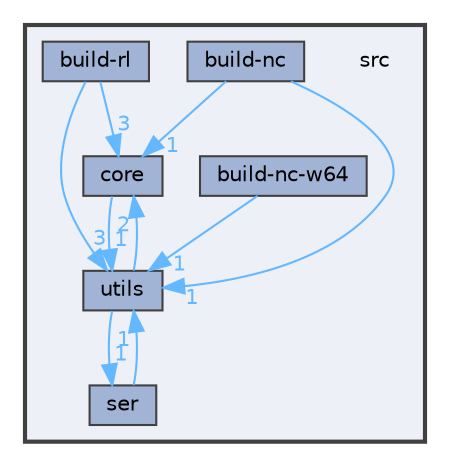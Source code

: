 digraph "src"
{
 // LATEX_PDF_SIZE
  bgcolor="transparent";
  edge [fontname=Helvetica,fontsize=10,labelfontname=Helvetica,labelfontsize=10];
  node [fontname=Helvetica,fontsize=10,shape=box,height=0.2,width=0.4];
  compound=true
  subgraph clusterdir_68267d1309a1af8e8297ef4c3efbcdba {
    graph [ bgcolor="#edf0f7", pencolor="grey25", label="", fontname=Helvetica,fontsize=10 style="filled,bold", URL="dir_68267d1309a1af8e8297ef4c3efbcdba.html",tooltip=""]
    dir_68267d1309a1af8e8297ef4c3efbcdba [shape=plaintext, label="src"];
  dir_5ca5081a2d22d2ec5cf333ff7f0baca8 [label="build-nc", fillcolor="#a2b4d6", color="grey25", style="filled", URL="dir_5ca5081a2d22d2ec5cf333ff7f0baca8.html",tooltip=""];
  dir_0fe36c70dd7c152a90bc530baf552f16 [label="build-nc-w64", fillcolor="#a2b4d6", color="grey25", style="filled", URL="dir_0fe36c70dd7c152a90bc530baf552f16.html",tooltip=""];
  dir_b75c614611a8a321d465344603253fbb [label="build-rl", fillcolor="#a2b4d6", color="grey25", style="filled", URL="dir_b75c614611a8a321d465344603253fbb.html",tooltip=""];
  dir_aebb8dcc11953d78e620bbef0b9e2183 [label="core", fillcolor="#a2b4d6", color="grey25", style="filled", URL="dir_aebb8dcc11953d78e620bbef0b9e2183.html",tooltip=""];
  dir_984b8f3b44408dd4ae3ffc529732939a [label="ser", fillcolor="#a2b4d6", color="grey25", style="filled", URL="dir_984b8f3b44408dd4ae3ffc529732939a.html",tooltip=""];
  dir_313caf1132e152dd9b58bea13a4052ca [label="utils", fillcolor="#a2b4d6", color="grey25", style="filled", URL="dir_313caf1132e152dd9b58bea13a4052ca.html",tooltip=""];
  }
  dir_5ca5081a2d22d2ec5cf333ff7f0baca8->dir_313caf1132e152dd9b58bea13a4052ca [headlabel="1", labeldistance=1.5 headhref="dir_000000_000006.html" href="dir_000000_000006.html" color="steelblue1" fontcolor="steelblue1"];
  dir_5ca5081a2d22d2ec5cf333ff7f0baca8->dir_aebb8dcc11953d78e620bbef0b9e2183 [headlabel="1", labeldistance=1.5 headhref="dir_000000_000003.html" href="dir_000000_000003.html" color="steelblue1" fontcolor="steelblue1"];
  dir_0fe36c70dd7c152a90bc530baf552f16->dir_313caf1132e152dd9b58bea13a4052ca [headlabel="1", labeldistance=1.5 headhref="dir_000001_000006.html" href="dir_000001_000006.html" color="steelblue1" fontcolor="steelblue1"];
  dir_b75c614611a8a321d465344603253fbb->dir_313caf1132e152dd9b58bea13a4052ca [headlabel="3", labeldistance=1.5 headhref="dir_000002_000006.html" href="dir_000002_000006.html" color="steelblue1" fontcolor="steelblue1"];
  dir_b75c614611a8a321d465344603253fbb->dir_aebb8dcc11953d78e620bbef0b9e2183 [headlabel="3", labeldistance=1.5 headhref="dir_000002_000003.html" href="dir_000002_000003.html" color="steelblue1" fontcolor="steelblue1"];
  dir_aebb8dcc11953d78e620bbef0b9e2183->dir_313caf1132e152dd9b58bea13a4052ca [headlabel="1", labeldistance=1.5 headhref="dir_000003_000006.html" href="dir_000003_000006.html" color="steelblue1" fontcolor="steelblue1"];
  dir_984b8f3b44408dd4ae3ffc529732939a->dir_313caf1132e152dd9b58bea13a4052ca [headlabel="1", labeldistance=1.5 headhref="dir_000004_000006.html" href="dir_000004_000006.html" color="steelblue1" fontcolor="steelblue1"];
  dir_313caf1132e152dd9b58bea13a4052ca->dir_984b8f3b44408dd4ae3ffc529732939a [headlabel="1", labeldistance=1.5 headhref="dir_000006_000004.html" href="dir_000006_000004.html" color="steelblue1" fontcolor="steelblue1"];
  dir_313caf1132e152dd9b58bea13a4052ca->dir_aebb8dcc11953d78e620bbef0b9e2183 [headlabel="2", labeldistance=1.5 headhref="dir_000006_000003.html" href="dir_000006_000003.html" color="steelblue1" fontcolor="steelblue1"];
}
